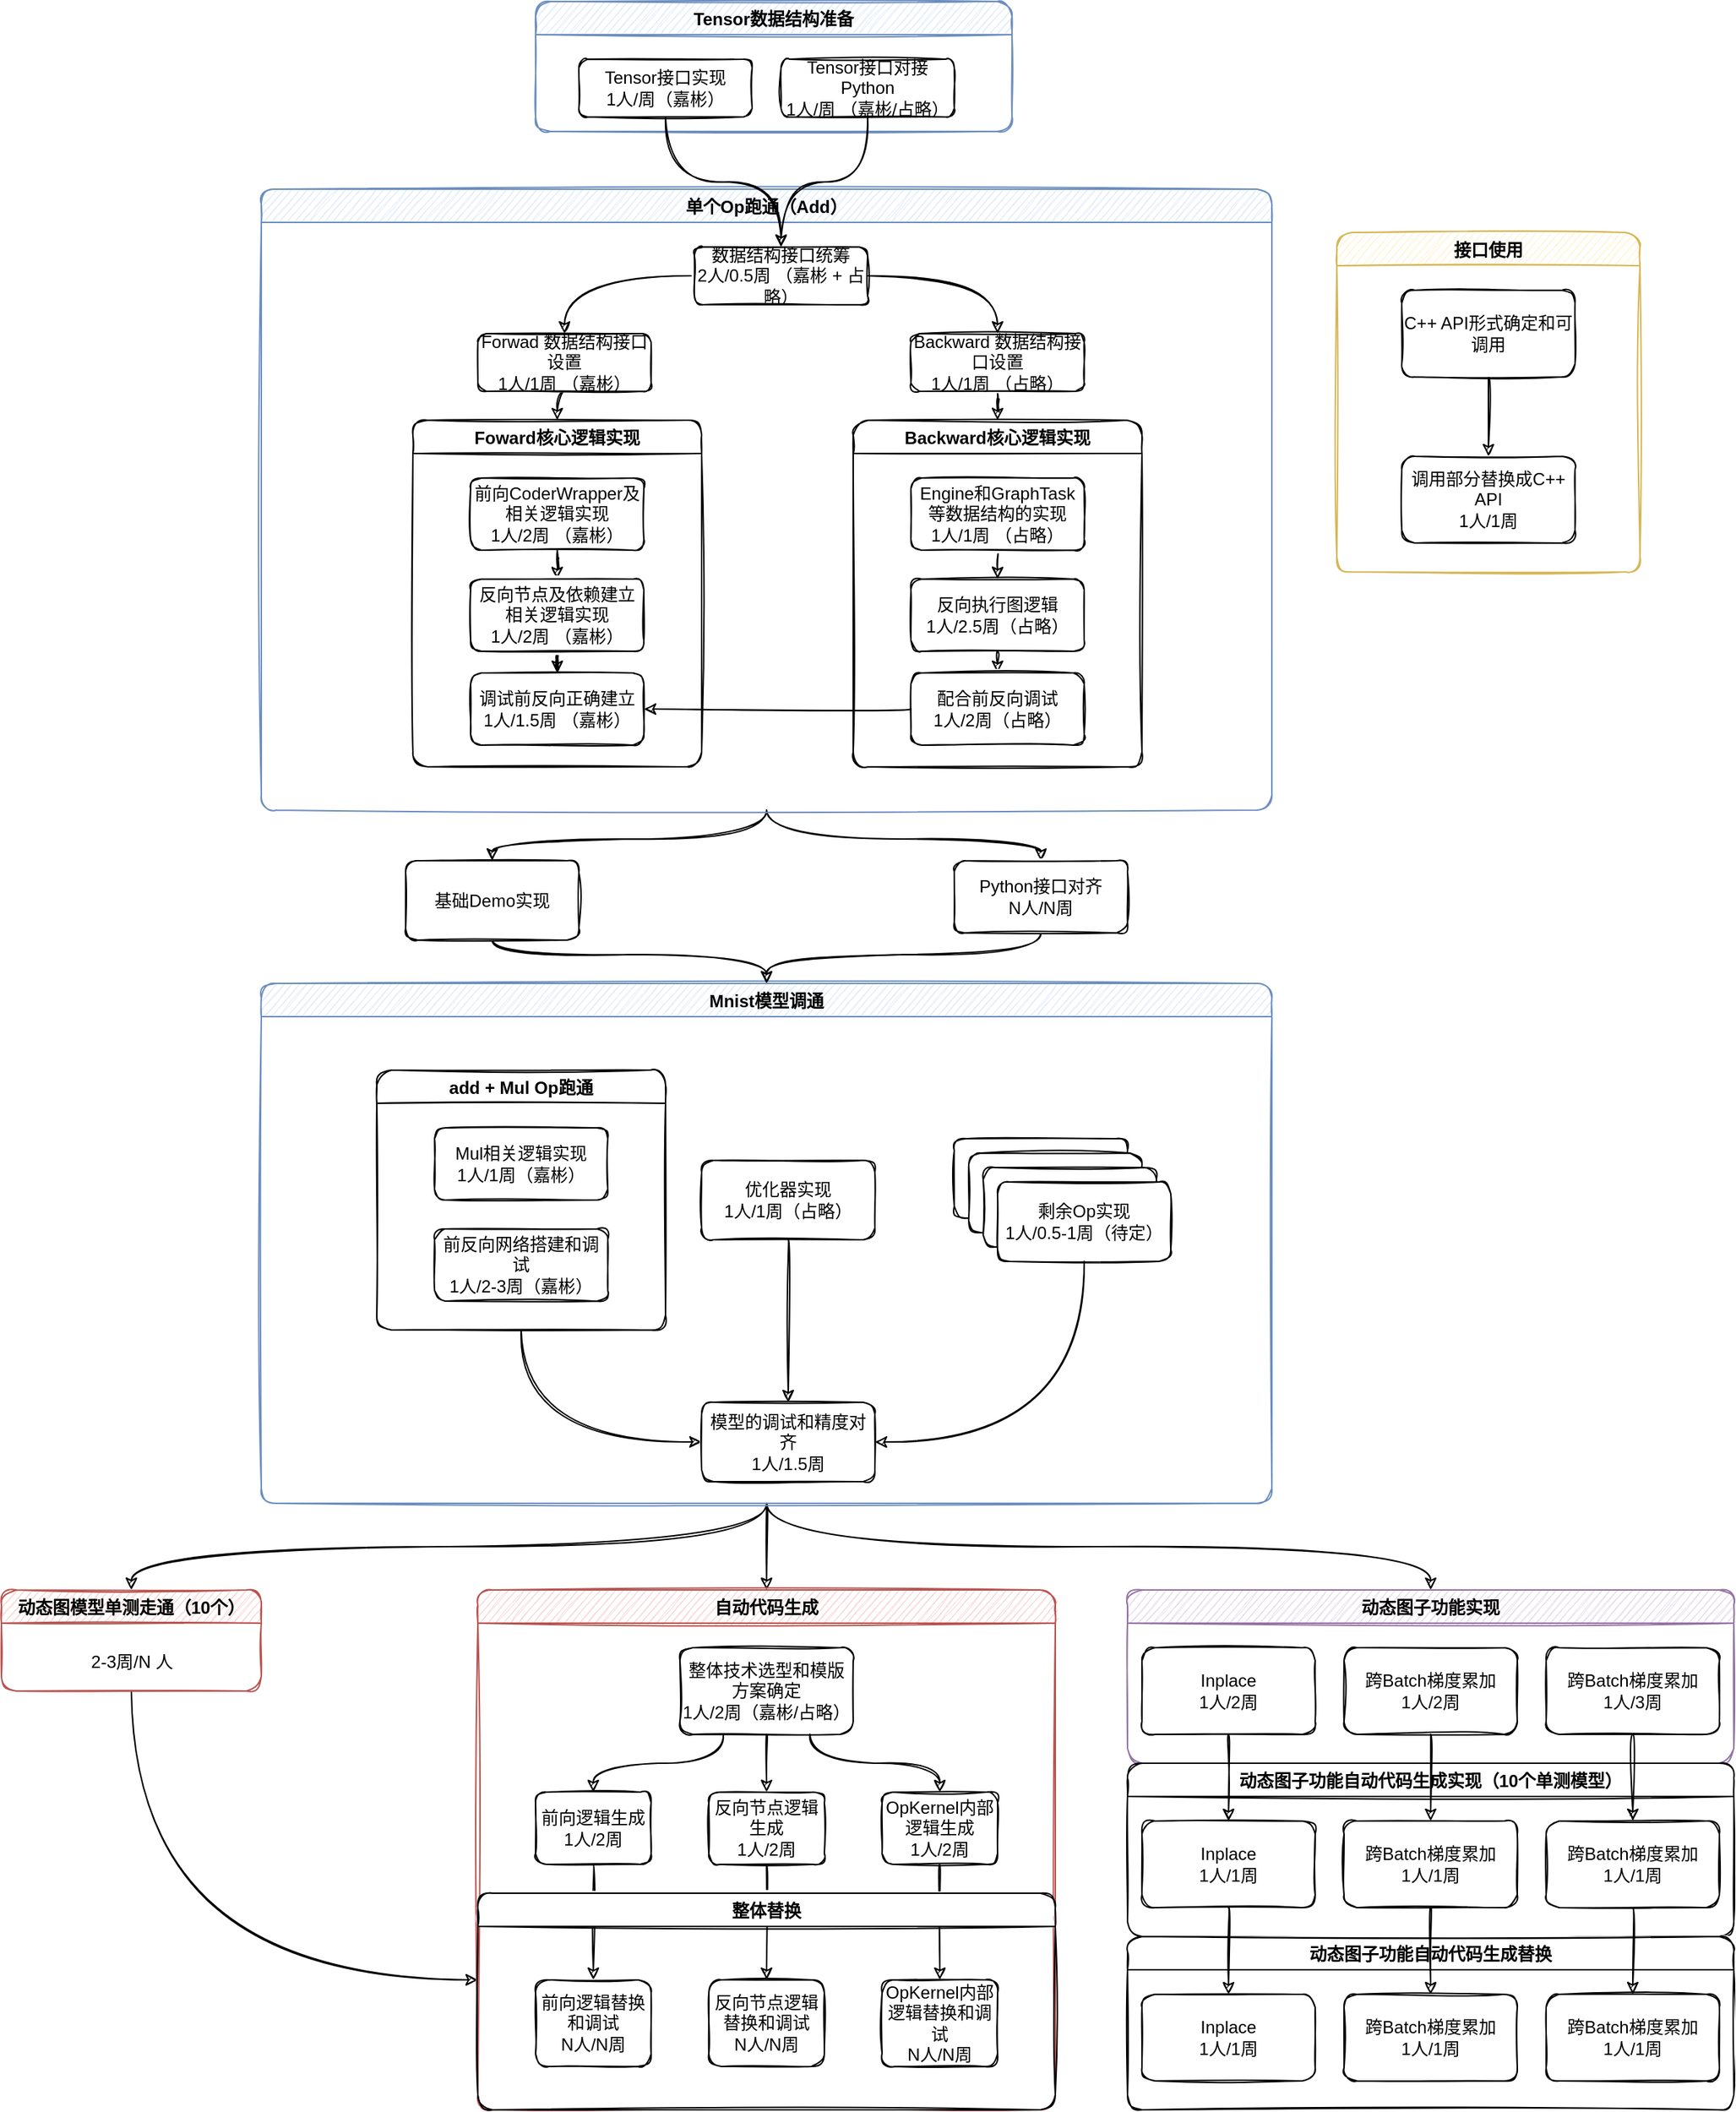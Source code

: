 <mxfile version="14.8.4" type="github">
  <diagram id="PKPSyh00vYMYrgo6uILV" name="Page-1">
    <mxGraphModel dx="4293" dy="1282" grid="1" gridSize="10" guides="1" tooltips="1" connect="1" arrows="1" fold="1" page="1" pageScale="1" pageWidth="850" pageHeight="1100" math="0" shadow="0">
      <root>
        <mxCell id="0" />
        <mxCell id="1" parent="0" />
        <mxCell id="nftYrO-vcs341OU6zmlx-16" value="Tensor数据结构准备" style="swimlane;sketch=1;rounded=1;fillColor=#dae8fc;strokeColor=#6c8ebf;" vertex="1" parent="1">
          <mxGeometry x="320" y="60" width="330" height="90" as="geometry" />
        </mxCell>
        <mxCell id="nftYrO-vcs341OU6zmlx-15" value="Tensor接口对接Python&lt;br&gt;1人/周 （嘉彬/占略）" style="whiteSpace=wrap;html=1;sketch=1;rounded=1;" vertex="1" parent="nftYrO-vcs341OU6zmlx-16">
          <mxGeometry x="170" y="40" width="120" height="40" as="geometry" />
        </mxCell>
        <mxCell id="nftYrO-vcs341OU6zmlx-14" value="Tensor接口实现&lt;br&gt;1人/周（嘉彬）" style="whiteSpace=wrap;html=1;sketch=1;rounded=1;" vertex="1" parent="nftYrO-vcs341OU6zmlx-16">
          <mxGeometry x="30" y="40" width="120" height="40" as="geometry" />
        </mxCell>
        <mxCell id="nftYrO-vcs341OU6zmlx-48" style="edgeStyle=orthogonalEdgeStyle;orthogonalLoop=1;jettySize=auto;html=1;exitX=0.5;exitY=1;exitDx=0;exitDy=0;sketch=1;curved=1;" edge="1" parent="1" source="nftYrO-vcs341OU6zmlx-17" target="nftYrO-vcs341OU6zmlx-47">
          <mxGeometry relative="1" as="geometry" />
        </mxCell>
        <mxCell id="nftYrO-vcs341OU6zmlx-138" style="edgeStyle=orthogonalEdgeStyle;orthogonalLoop=1;jettySize=auto;html=1;exitX=0.5;exitY=1;exitDx=0;exitDy=0;entryX=0.5;entryY=0;entryDx=0;entryDy=0;sketch=1;curved=1;" edge="1" parent="1" source="nftYrO-vcs341OU6zmlx-17" target="nftYrO-vcs341OU6zmlx-137">
          <mxGeometry relative="1" as="geometry" />
        </mxCell>
        <mxCell id="nftYrO-vcs341OU6zmlx-17" value="单个Op跑通（Add）" style="swimlane;sketch=1;rounded=1;fillColor=#dae8fc;strokeColor=#6c8ebf;" vertex="1" parent="1">
          <mxGeometry x="130" y="190" width="700" height="430" as="geometry" />
        </mxCell>
        <mxCell id="nftYrO-vcs341OU6zmlx-123" style="edgeStyle=orthogonalEdgeStyle;orthogonalLoop=1;jettySize=auto;html=1;exitX=0.5;exitY=1;exitDx=0;exitDy=0;entryX=0.5;entryY=0;entryDx=0;entryDy=0;sketch=1;curved=1;" edge="1" parent="nftYrO-vcs341OU6zmlx-17" source="nftYrO-vcs341OU6zmlx-19" target="nftYrO-vcs341OU6zmlx-24">
          <mxGeometry relative="1" as="geometry" />
        </mxCell>
        <mxCell id="nftYrO-vcs341OU6zmlx-19" value="Forwad 数据结构接口设置&lt;br&gt;1人/1周 （嘉彬）" style="whiteSpace=wrap;html=1;sketch=1;rounded=1;" vertex="1" parent="nftYrO-vcs341OU6zmlx-17">
          <mxGeometry x="150" y="100" width="120" height="40" as="geometry" />
        </mxCell>
        <mxCell id="nftYrO-vcs341OU6zmlx-124" style="edgeStyle=orthogonalEdgeStyle;orthogonalLoop=1;jettySize=auto;html=1;exitX=0.5;exitY=1;exitDx=0;exitDy=0;sketch=1;curved=1;" edge="1" parent="nftYrO-vcs341OU6zmlx-17" source="nftYrO-vcs341OU6zmlx-21" target="nftYrO-vcs341OU6zmlx-28">
          <mxGeometry relative="1" as="geometry" />
        </mxCell>
        <mxCell id="nftYrO-vcs341OU6zmlx-21" value="Backward 数据结构接口设置&lt;br&gt;1人/1周 （占略）" style="whiteSpace=wrap;html=1;sketch=1;rounded=1;" vertex="1" parent="nftYrO-vcs341OU6zmlx-17">
          <mxGeometry x="450" y="100" width="120" height="40" as="geometry" />
        </mxCell>
        <mxCell id="nftYrO-vcs341OU6zmlx-121" style="edgeStyle=orthogonalEdgeStyle;orthogonalLoop=1;jettySize=auto;html=1;exitX=0;exitY=0.5;exitDx=0;exitDy=0;entryX=0.5;entryY=0;entryDx=0;entryDy=0;sketch=1;curved=1;" edge="1" parent="nftYrO-vcs341OU6zmlx-17" source="nftYrO-vcs341OU6zmlx-22" target="nftYrO-vcs341OU6zmlx-19">
          <mxGeometry relative="1" as="geometry" />
        </mxCell>
        <mxCell id="nftYrO-vcs341OU6zmlx-122" style="edgeStyle=orthogonalEdgeStyle;orthogonalLoop=1;jettySize=auto;html=1;exitX=1;exitY=0.5;exitDx=0;exitDy=0;sketch=1;curved=1;" edge="1" parent="nftYrO-vcs341OU6zmlx-17" source="nftYrO-vcs341OU6zmlx-22" target="nftYrO-vcs341OU6zmlx-21">
          <mxGeometry relative="1" as="geometry" />
        </mxCell>
        <mxCell id="nftYrO-vcs341OU6zmlx-22" value="数据结构接口统筹&lt;br&gt;2人/0.5周 （嘉彬 + 占略）" style="whiteSpace=wrap;html=1;sketch=1;rounded=1;" vertex="1" parent="nftYrO-vcs341OU6zmlx-17">
          <mxGeometry x="300" y="40" width="120" height="40" as="geometry" />
        </mxCell>
        <mxCell id="nftYrO-vcs341OU6zmlx-24" value="Foward核心逻辑实现" style="swimlane;sketch=1;rounded=1;" vertex="1" parent="nftYrO-vcs341OU6zmlx-17">
          <mxGeometry x="105" y="160" width="200" height="240" as="geometry" />
        </mxCell>
        <mxCell id="nftYrO-vcs341OU6zmlx-125" style="edgeStyle=orthogonalEdgeStyle;orthogonalLoop=1;jettySize=auto;html=1;exitX=0.5;exitY=1;exitDx=0;exitDy=0;sketch=1;curved=1;" edge="1" parent="nftYrO-vcs341OU6zmlx-24" source="nftYrO-vcs341OU6zmlx-25" target="nftYrO-vcs341OU6zmlx-26">
          <mxGeometry relative="1" as="geometry" />
        </mxCell>
        <mxCell id="nftYrO-vcs341OU6zmlx-25" value="前向CoderWrapper及相关逻辑实现&lt;br&gt;1人/2周 （嘉彬）" style="whiteSpace=wrap;html=1;sketch=1;rounded=1;" vertex="1" parent="nftYrO-vcs341OU6zmlx-24">
          <mxGeometry x="40" y="40" width="120" height="50" as="geometry" />
        </mxCell>
        <mxCell id="nftYrO-vcs341OU6zmlx-126" style="edgeStyle=orthogonalEdgeStyle;orthogonalLoop=1;jettySize=auto;html=1;exitX=0.5;exitY=1;exitDx=0;exitDy=0;sketch=1;curved=1;" edge="1" parent="nftYrO-vcs341OU6zmlx-24" source="nftYrO-vcs341OU6zmlx-26" target="nftYrO-vcs341OU6zmlx-27">
          <mxGeometry relative="1" as="geometry" />
        </mxCell>
        <mxCell id="nftYrO-vcs341OU6zmlx-26" value="反向节点及依赖建立相关逻辑实现&lt;br&gt;1人/2周 （嘉彬）" style="whiteSpace=wrap;html=1;sketch=1;rounded=1;" vertex="1" parent="nftYrO-vcs341OU6zmlx-24">
          <mxGeometry x="40" y="110" width="120" height="50" as="geometry" />
        </mxCell>
        <mxCell id="nftYrO-vcs341OU6zmlx-27" value="调试前反向正确建立&lt;br&gt;1人/1.5周 （嘉彬）" style="whiteSpace=wrap;html=1;sketch=1;rounded=1;" vertex="1" parent="nftYrO-vcs341OU6zmlx-24">
          <mxGeometry x="40" y="175" width="120" height="50" as="geometry" />
        </mxCell>
        <mxCell id="nftYrO-vcs341OU6zmlx-28" value="Backward核心逻辑实现" style="swimlane;sketch=1;rounded=1;" vertex="1" parent="nftYrO-vcs341OU6zmlx-17">
          <mxGeometry x="410" y="160" width="200" height="240" as="geometry" />
        </mxCell>
        <mxCell id="nftYrO-vcs341OU6zmlx-127" style="edgeStyle=orthogonalEdgeStyle;orthogonalLoop=1;jettySize=auto;html=1;exitX=0.5;exitY=1;exitDx=0;exitDy=0;entryX=0.5;entryY=0;entryDx=0;entryDy=0;sketch=1;curved=1;" edge="1" parent="nftYrO-vcs341OU6zmlx-28" source="nftYrO-vcs341OU6zmlx-29" target="nftYrO-vcs341OU6zmlx-30">
          <mxGeometry relative="1" as="geometry" />
        </mxCell>
        <mxCell id="nftYrO-vcs341OU6zmlx-29" value="Engine和GraphTask等数据结构的实现&lt;br&gt;1人/1周 （占略）" style="whiteSpace=wrap;html=1;sketch=1;rounded=1;" vertex="1" parent="nftYrO-vcs341OU6zmlx-28">
          <mxGeometry x="40" y="40" width="120" height="50" as="geometry" />
        </mxCell>
        <mxCell id="nftYrO-vcs341OU6zmlx-128" style="edgeStyle=orthogonalEdgeStyle;orthogonalLoop=1;jettySize=auto;html=1;exitX=0.5;exitY=1;exitDx=0;exitDy=0;entryX=0.5;entryY=0;entryDx=0;entryDy=0;sketch=1;curved=1;" edge="1" parent="nftYrO-vcs341OU6zmlx-28" source="nftYrO-vcs341OU6zmlx-30" target="nftYrO-vcs341OU6zmlx-31">
          <mxGeometry relative="1" as="geometry" />
        </mxCell>
        <mxCell id="nftYrO-vcs341OU6zmlx-30" value="反向执行图逻辑&lt;br&gt;1人/2.5周（占略）" style="whiteSpace=wrap;html=1;sketch=1;rounded=1;" vertex="1" parent="nftYrO-vcs341OU6zmlx-28">
          <mxGeometry x="40" y="110" width="120" height="50" as="geometry" />
        </mxCell>
        <mxCell id="nftYrO-vcs341OU6zmlx-31" value="配合前反向调试&lt;br&gt;1人/2周（占略）" style="whiteSpace=wrap;html=1;sketch=1;rounded=1;" vertex="1" parent="nftYrO-vcs341OU6zmlx-28">
          <mxGeometry x="40" y="175" width="120" height="50" as="geometry" />
        </mxCell>
        <mxCell id="nftYrO-vcs341OU6zmlx-33" style="edgeStyle=orthogonalEdgeStyle;orthogonalLoop=1;jettySize=auto;html=1;exitX=0;exitY=0.5;exitDx=0;exitDy=0;entryX=1;entryY=0.5;entryDx=0;entryDy=0;sketch=1;curved=1;" edge="1" parent="nftYrO-vcs341OU6zmlx-17" source="nftYrO-vcs341OU6zmlx-31" target="nftYrO-vcs341OU6zmlx-27">
          <mxGeometry relative="1" as="geometry" />
        </mxCell>
        <mxCell id="nftYrO-vcs341OU6zmlx-129" style="edgeStyle=orthogonalEdgeStyle;orthogonalLoop=1;jettySize=auto;html=1;exitX=0.5;exitY=1;exitDx=0;exitDy=0;entryX=0.5;entryY=0;entryDx=0;entryDy=0;sketch=1;curved=1;" edge="1" parent="1" source="nftYrO-vcs341OU6zmlx-34" target="nftYrO-vcs341OU6zmlx-59">
          <mxGeometry relative="1" as="geometry" />
        </mxCell>
        <mxCell id="nftYrO-vcs341OU6zmlx-130" style="edgeStyle=orthogonalEdgeStyle;orthogonalLoop=1;jettySize=auto;html=1;exitX=0.5;exitY=1;exitDx=0;exitDy=0;entryX=0.5;entryY=0;entryDx=0;entryDy=0;sketch=1;curved=1;" edge="1" parent="1" source="nftYrO-vcs341OU6zmlx-34" target="nftYrO-vcs341OU6zmlx-78">
          <mxGeometry relative="1" as="geometry" />
        </mxCell>
        <mxCell id="nftYrO-vcs341OU6zmlx-131" style="edgeStyle=orthogonalEdgeStyle;orthogonalLoop=1;jettySize=auto;html=1;exitX=0.5;exitY=1;exitDx=0;exitDy=0;entryX=0.5;entryY=0;entryDx=0;entryDy=0;sketch=1;curved=1;" edge="1" parent="1" source="nftYrO-vcs341OU6zmlx-34" target="nftYrO-vcs341OU6zmlx-97">
          <mxGeometry relative="1" as="geometry" />
        </mxCell>
        <mxCell id="nftYrO-vcs341OU6zmlx-34" value="Mnist模型调通" style="swimlane;sketch=1;rounded=1;fillColor=#dae8fc;strokeColor=#6c8ebf;" vertex="1" parent="1">
          <mxGeometry x="130" y="740" width="700" height="360" as="geometry" />
        </mxCell>
        <mxCell id="nftYrO-vcs341OU6zmlx-55" style="edgeStyle=orthogonalEdgeStyle;orthogonalLoop=1;jettySize=auto;html=1;exitX=0.5;exitY=1;exitDx=0;exitDy=0;entryX=0;entryY=0.5;entryDx=0;entryDy=0;sketch=1;curved=1;" edge="1" parent="nftYrO-vcs341OU6zmlx-34" source="nftYrO-vcs341OU6zmlx-38" target="nftYrO-vcs341OU6zmlx-54">
          <mxGeometry relative="1" as="geometry" />
        </mxCell>
        <mxCell id="nftYrO-vcs341OU6zmlx-38" value="add + Mul Op跑通" style="swimlane;sketch=1;rounded=1;" vertex="1" parent="nftYrO-vcs341OU6zmlx-34">
          <mxGeometry x="80" y="60" width="200" height="180" as="geometry" />
        </mxCell>
        <mxCell id="nftYrO-vcs341OU6zmlx-39" value="Mul相关逻辑实现&lt;br&gt;1人/1周（嘉彬）" style="whiteSpace=wrap;html=1;sketch=1;rounded=1;" vertex="1" parent="nftYrO-vcs341OU6zmlx-38">
          <mxGeometry x="40" y="40" width="120" height="50" as="geometry" />
        </mxCell>
        <mxCell id="nftYrO-vcs341OU6zmlx-40" value="前反向网络搭建和调试&lt;br&gt;1人/2-3周（嘉彬）" style="whiteSpace=wrap;html=1;sketch=1;rounded=1;" vertex="1" parent="nftYrO-vcs341OU6zmlx-38">
          <mxGeometry x="40" y="110" width="120" height="50" as="geometry" />
        </mxCell>
        <mxCell id="nftYrO-vcs341OU6zmlx-56" style="edgeStyle=orthogonalEdgeStyle;orthogonalLoop=1;jettySize=auto;html=1;exitX=0.5;exitY=1;exitDx=0;exitDy=0;entryX=0.5;entryY=0;entryDx=0;entryDy=0;sketch=1;curved=1;" edge="1" parent="nftYrO-vcs341OU6zmlx-34" source="nftYrO-vcs341OU6zmlx-49" target="nftYrO-vcs341OU6zmlx-54">
          <mxGeometry relative="1" as="geometry" />
        </mxCell>
        <mxCell id="nftYrO-vcs341OU6zmlx-49" value="优化器实现&lt;br&gt;1人/1周（占略）" style="whiteSpace=wrap;html=1;sketch=1;rounded=1;" vertex="1" parent="nftYrO-vcs341OU6zmlx-34">
          <mxGeometry x="305" y="122.5" width="120" height="55" as="geometry" />
        </mxCell>
        <mxCell id="nftYrO-vcs341OU6zmlx-50" value="优化器实现&lt;br&gt;1人/1周（占略）" style="whiteSpace=wrap;html=1;sketch=1;rounded=1;" vertex="1" parent="nftYrO-vcs341OU6zmlx-34">
          <mxGeometry x="480" y="107.5" width="120" height="55" as="geometry" />
        </mxCell>
        <mxCell id="nftYrO-vcs341OU6zmlx-51" value="优化器实现&lt;br&gt;1人/1周（占略）" style="whiteSpace=wrap;html=1;sketch=1;rounded=1;" vertex="1" parent="nftYrO-vcs341OU6zmlx-34">
          <mxGeometry x="490" y="117.5" width="120" height="55" as="geometry" />
        </mxCell>
        <mxCell id="nftYrO-vcs341OU6zmlx-52" value="优化器实现&lt;br&gt;1人/1周（占略）" style="whiteSpace=wrap;html=1;sketch=1;rounded=1;" vertex="1" parent="nftYrO-vcs341OU6zmlx-34">
          <mxGeometry x="500" y="127.5" width="120" height="55" as="geometry" />
        </mxCell>
        <mxCell id="nftYrO-vcs341OU6zmlx-57" style="edgeStyle=orthogonalEdgeStyle;orthogonalLoop=1;jettySize=auto;html=1;exitX=0.5;exitY=1;exitDx=0;exitDy=0;entryX=1;entryY=0.5;entryDx=0;entryDy=0;sketch=1;curved=1;" edge="1" parent="nftYrO-vcs341OU6zmlx-34" source="nftYrO-vcs341OU6zmlx-53" target="nftYrO-vcs341OU6zmlx-54">
          <mxGeometry relative="1" as="geometry" />
        </mxCell>
        <mxCell id="nftYrO-vcs341OU6zmlx-53" value="剩余Op实现&lt;br&gt;1人/0.5-1周（待定）" style="whiteSpace=wrap;html=1;sketch=1;rounded=1;" vertex="1" parent="nftYrO-vcs341OU6zmlx-34">
          <mxGeometry x="510" y="137.5" width="120" height="55" as="geometry" />
        </mxCell>
        <mxCell id="nftYrO-vcs341OU6zmlx-54" value="模型的调试和精度对齐&lt;br&gt;1人/1.5周" style="whiteSpace=wrap;html=1;sketch=1;rounded=1;" vertex="1" parent="nftYrO-vcs341OU6zmlx-34">
          <mxGeometry x="305" y="290" width="120" height="55" as="geometry" />
        </mxCell>
        <mxCell id="nftYrO-vcs341OU6zmlx-58" style="edgeStyle=orthogonalEdgeStyle;orthogonalLoop=1;jettySize=auto;html=1;exitX=0.5;exitY=1;exitDx=0;exitDy=0;sketch=1;curved=1;" edge="1" parent="1" source="nftYrO-vcs341OU6zmlx-47" target="nftYrO-vcs341OU6zmlx-34">
          <mxGeometry relative="1" as="geometry">
            <Array as="points">
              <mxPoint x="480" y="720" />
            </Array>
          </mxGeometry>
        </mxCell>
        <mxCell id="nftYrO-vcs341OU6zmlx-47" value="基础Demo实现" style="whiteSpace=wrap;html=1;sketch=1;rounded=1;" vertex="1" parent="1">
          <mxGeometry x="230" y="655" width="120" height="55" as="geometry" />
        </mxCell>
        <mxCell id="nftYrO-vcs341OU6zmlx-95" style="edgeStyle=orthogonalEdgeStyle;orthogonalLoop=1;jettySize=auto;html=1;exitX=0.5;exitY=1;exitDx=0;exitDy=0;entryX=0;entryY=0.75;entryDx=0;entryDy=0;sketch=1;curved=1;" edge="1" parent="1" source="nftYrO-vcs341OU6zmlx-59" target="nftYrO-vcs341OU6zmlx-78">
          <mxGeometry relative="1" as="geometry" />
        </mxCell>
        <mxCell id="nftYrO-vcs341OU6zmlx-59" value="动态图模型单测走通（10个）" style="swimlane;sketch=1;rounded=1;fillColor=#f8cecc;strokeColor=#b85450;" vertex="1" parent="1">
          <mxGeometry x="-50" y="1160" width="180" height="70" as="geometry" />
        </mxCell>
        <mxCell id="nftYrO-vcs341OU6zmlx-75" value="2-3周/N 人" style="text;html=1;align=center;verticalAlign=middle;resizable=0;points=[];autosize=1;strokeColor=none;sketch=1;rounded=1;" vertex="1" parent="nftYrO-vcs341OU6zmlx-59">
          <mxGeometry x="55" y="40" width="70" height="20" as="geometry" />
        </mxCell>
        <mxCell id="nftYrO-vcs341OU6zmlx-78" value="自动代码生成" style="swimlane;sketch=1;rounded=1;fillColor=#f8cecc;strokeColor=#b85450;" vertex="1" parent="1">
          <mxGeometry x="280" y="1160" width="400" height="360" as="geometry" />
        </mxCell>
        <mxCell id="nftYrO-vcs341OU6zmlx-86" style="edgeStyle=orthogonalEdgeStyle;orthogonalLoop=1;jettySize=auto;html=1;exitX=0.25;exitY=1;exitDx=0;exitDy=0;sketch=1;curved=1;" edge="1" parent="nftYrO-vcs341OU6zmlx-78" source="nftYrO-vcs341OU6zmlx-80" target="nftYrO-vcs341OU6zmlx-83">
          <mxGeometry relative="1" as="geometry" />
        </mxCell>
        <mxCell id="nftYrO-vcs341OU6zmlx-87" style="edgeStyle=orthogonalEdgeStyle;orthogonalLoop=1;jettySize=auto;html=1;exitX=0.5;exitY=1;exitDx=0;exitDy=0;sketch=1;curved=1;" edge="1" parent="nftYrO-vcs341OU6zmlx-78" source="nftYrO-vcs341OU6zmlx-80" target="nftYrO-vcs341OU6zmlx-84">
          <mxGeometry relative="1" as="geometry" />
        </mxCell>
        <mxCell id="nftYrO-vcs341OU6zmlx-88" style="edgeStyle=orthogonalEdgeStyle;orthogonalLoop=1;jettySize=auto;html=1;exitX=0.75;exitY=1;exitDx=0;exitDy=0;entryX=0.5;entryY=0;entryDx=0;entryDy=0;sketch=1;curved=1;" edge="1" parent="nftYrO-vcs341OU6zmlx-78" source="nftYrO-vcs341OU6zmlx-80" target="nftYrO-vcs341OU6zmlx-85">
          <mxGeometry relative="1" as="geometry" />
        </mxCell>
        <mxCell id="nftYrO-vcs341OU6zmlx-80" value="整体技术选型和模版方案确定&lt;br&gt;1人/2周（嘉彬/占略）" style="whiteSpace=wrap;html=1;sketch=1;rounded=1;" vertex="1" parent="nftYrO-vcs341OU6zmlx-78">
          <mxGeometry x="140" y="40" width="120" height="60" as="geometry" />
        </mxCell>
        <mxCell id="nftYrO-vcs341OU6zmlx-92" style="edgeStyle=orthogonalEdgeStyle;orthogonalLoop=1;jettySize=auto;html=1;exitX=0.5;exitY=1;exitDx=0;exitDy=0;sketch=1;curved=1;" edge="1" parent="nftYrO-vcs341OU6zmlx-78" source="nftYrO-vcs341OU6zmlx-83" target="nftYrO-vcs341OU6zmlx-89">
          <mxGeometry relative="1" as="geometry" />
        </mxCell>
        <mxCell id="nftYrO-vcs341OU6zmlx-83" value="前向逻辑生成&lt;br&gt;1人/2周" style="whiteSpace=wrap;html=1;sketch=1;rounded=1;" vertex="1" parent="nftYrO-vcs341OU6zmlx-78">
          <mxGeometry x="40" y="140" width="80" height="50" as="geometry" />
        </mxCell>
        <mxCell id="nftYrO-vcs341OU6zmlx-93" style="edgeStyle=orthogonalEdgeStyle;orthogonalLoop=1;jettySize=auto;html=1;exitX=0.5;exitY=1;exitDx=0;exitDy=0;entryX=0.5;entryY=0;entryDx=0;entryDy=0;sketch=1;curved=1;" edge="1" parent="nftYrO-vcs341OU6zmlx-78" source="nftYrO-vcs341OU6zmlx-84" target="nftYrO-vcs341OU6zmlx-90">
          <mxGeometry relative="1" as="geometry" />
        </mxCell>
        <mxCell id="nftYrO-vcs341OU6zmlx-84" value="反向节点逻辑生成&lt;br&gt;1人/2周" style="whiteSpace=wrap;html=1;sketch=1;rounded=1;" vertex="1" parent="nftYrO-vcs341OU6zmlx-78">
          <mxGeometry x="160" y="140" width="80" height="50" as="geometry" />
        </mxCell>
        <mxCell id="nftYrO-vcs341OU6zmlx-94" style="edgeStyle=orthogonalEdgeStyle;orthogonalLoop=1;jettySize=auto;html=1;exitX=0.5;exitY=1;exitDx=0;exitDy=0;sketch=1;curved=1;" edge="1" parent="nftYrO-vcs341OU6zmlx-78" source="nftYrO-vcs341OU6zmlx-85" target="nftYrO-vcs341OU6zmlx-91">
          <mxGeometry relative="1" as="geometry" />
        </mxCell>
        <mxCell id="nftYrO-vcs341OU6zmlx-85" value="OpKernel内部逻辑生成&lt;br&gt;1人/2周" style="whiteSpace=wrap;html=1;sketch=1;rounded=1;" vertex="1" parent="nftYrO-vcs341OU6zmlx-78">
          <mxGeometry x="280" y="140" width="80" height="50" as="geometry" />
        </mxCell>
        <mxCell id="nftYrO-vcs341OU6zmlx-96" value="整体替换" style="swimlane;sketch=1;rounded=1;" vertex="1" parent="nftYrO-vcs341OU6zmlx-78">
          <mxGeometry y="210" width="400" height="150" as="geometry" />
        </mxCell>
        <mxCell id="nftYrO-vcs341OU6zmlx-89" value="前向逻辑替换和调试&lt;br&gt;N人/N周" style="whiteSpace=wrap;html=1;sketch=1;rounded=1;" vertex="1" parent="nftYrO-vcs341OU6zmlx-96">
          <mxGeometry x="40" y="60" width="80" height="60" as="geometry" />
        </mxCell>
        <mxCell id="nftYrO-vcs341OU6zmlx-90" value="反向节点逻辑替换和调试&lt;br&gt;N人/N周" style="whiteSpace=wrap;html=1;sketch=1;rounded=1;" vertex="1" parent="nftYrO-vcs341OU6zmlx-96">
          <mxGeometry x="160" y="60" width="80" height="60" as="geometry" />
        </mxCell>
        <mxCell id="nftYrO-vcs341OU6zmlx-91" value="OpKernel内部逻辑替换和调试&lt;br&gt;N人/N周" style="whiteSpace=wrap;html=1;sketch=1;rounded=1;" vertex="1" parent="nftYrO-vcs341OU6zmlx-96">
          <mxGeometry x="280" y="60" width="80" height="60" as="geometry" />
        </mxCell>
        <mxCell id="nftYrO-vcs341OU6zmlx-97" value="动态图子功能实现" style="swimlane;sketch=1;rounded=1;fillColor=#e1d5e7;strokeColor=#9673a6;" vertex="1" parent="1">
          <mxGeometry x="730" y="1160" width="420" height="120" as="geometry" />
        </mxCell>
        <mxCell id="nftYrO-vcs341OU6zmlx-101" value="跨Batch梯度累加&lt;br&gt;1人/2周" style="whiteSpace=wrap;html=1;sketch=1;rounded=1;" vertex="1" parent="nftYrO-vcs341OU6zmlx-97">
          <mxGeometry x="150" y="40" width="120" height="60" as="geometry" />
        </mxCell>
        <mxCell id="nftYrO-vcs341OU6zmlx-102" value="Inplace&lt;br&gt;1人/2周" style="whiteSpace=wrap;html=1;sketch=1;rounded=1;" vertex="1" parent="nftYrO-vcs341OU6zmlx-97">
          <mxGeometry x="10" y="40" width="120" height="60" as="geometry" />
        </mxCell>
        <mxCell id="nftYrO-vcs341OU6zmlx-103" value="跨Batch梯度累加&lt;br&gt;1人/3周" style="whiteSpace=wrap;html=1;sketch=1;rounded=1;" vertex="1" parent="nftYrO-vcs341OU6zmlx-97">
          <mxGeometry x="290" y="40" width="120" height="60" as="geometry" />
        </mxCell>
        <mxCell id="nftYrO-vcs341OU6zmlx-104" value="动态图子功能自动代码生成实现（10个单测模型）" style="swimlane;sketch=1;rounded=1;" vertex="1" parent="1">
          <mxGeometry x="730" y="1280" width="420" height="120" as="geometry" />
        </mxCell>
        <mxCell id="nftYrO-vcs341OU6zmlx-105" value="跨Batch梯度累加&lt;br&gt;1人/1周" style="whiteSpace=wrap;html=1;sketch=1;rounded=1;" vertex="1" parent="nftYrO-vcs341OU6zmlx-104">
          <mxGeometry x="150" y="40" width="120" height="60" as="geometry" />
        </mxCell>
        <mxCell id="nftYrO-vcs341OU6zmlx-106" value="Inplace&lt;br&gt;1人/1周" style="whiteSpace=wrap;html=1;sketch=1;rounded=1;" vertex="1" parent="nftYrO-vcs341OU6zmlx-104">
          <mxGeometry x="10" y="40" width="120" height="60" as="geometry" />
        </mxCell>
        <mxCell id="nftYrO-vcs341OU6zmlx-107" value="跨Batch梯度累加&lt;br&gt;1人/1周" style="whiteSpace=wrap;html=1;sketch=1;rounded=1;" vertex="1" parent="nftYrO-vcs341OU6zmlx-104">
          <mxGeometry x="290" y="40" width="120" height="60" as="geometry" />
        </mxCell>
        <mxCell id="nftYrO-vcs341OU6zmlx-108" value="动态图子功能自动代码生成替换" style="swimlane;sketch=1;rounded=1;" vertex="1" parent="1">
          <mxGeometry x="730" y="1400" width="420" height="120" as="geometry" />
        </mxCell>
        <mxCell id="nftYrO-vcs341OU6zmlx-109" value="跨Batch梯度累加&lt;br&gt;1人/1周" style="whiteSpace=wrap;html=1;sketch=1;rounded=1;" vertex="1" parent="nftYrO-vcs341OU6zmlx-108">
          <mxGeometry x="150" y="40" width="120" height="60" as="geometry" />
        </mxCell>
        <mxCell id="nftYrO-vcs341OU6zmlx-110" value="Inplace&lt;br&gt;1人/1周" style="whiteSpace=wrap;html=1;sketch=1;rounded=1;" vertex="1" parent="nftYrO-vcs341OU6zmlx-108">
          <mxGeometry x="10" y="40" width="120" height="60" as="geometry" />
        </mxCell>
        <mxCell id="nftYrO-vcs341OU6zmlx-111" value="跨Batch梯度累加&lt;br&gt;1人/1周" style="whiteSpace=wrap;html=1;sketch=1;rounded=1;" vertex="1" parent="nftYrO-vcs341OU6zmlx-108">
          <mxGeometry x="290" y="40" width="120" height="60" as="geometry" />
        </mxCell>
        <mxCell id="nftYrO-vcs341OU6zmlx-112" style="edgeStyle=orthogonalEdgeStyle;orthogonalLoop=1;jettySize=auto;html=1;exitX=0.5;exitY=1;exitDx=0;exitDy=0;entryX=0.5;entryY=0;entryDx=0;entryDy=0;sketch=1;curved=1;" edge="1" parent="1" source="nftYrO-vcs341OU6zmlx-102" target="nftYrO-vcs341OU6zmlx-106">
          <mxGeometry relative="1" as="geometry" />
        </mxCell>
        <mxCell id="nftYrO-vcs341OU6zmlx-113" style="edgeStyle=orthogonalEdgeStyle;orthogonalLoop=1;jettySize=auto;html=1;exitX=0.5;exitY=1;exitDx=0;exitDy=0;entryX=0.5;entryY=0;entryDx=0;entryDy=0;sketch=1;curved=1;" edge="1" parent="1" source="nftYrO-vcs341OU6zmlx-106" target="nftYrO-vcs341OU6zmlx-110">
          <mxGeometry relative="1" as="geometry" />
        </mxCell>
        <mxCell id="nftYrO-vcs341OU6zmlx-114" style="edgeStyle=orthogonalEdgeStyle;orthogonalLoop=1;jettySize=auto;html=1;exitX=0.5;exitY=1;exitDx=0;exitDy=0;entryX=0.5;entryY=0;entryDx=0;entryDy=0;sketch=1;curved=1;" edge="1" parent="1" source="nftYrO-vcs341OU6zmlx-101" target="nftYrO-vcs341OU6zmlx-105">
          <mxGeometry relative="1" as="geometry" />
        </mxCell>
        <mxCell id="nftYrO-vcs341OU6zmlx-115" style="edgeStyle=orthogonalEdgeStyle;orthogonalLoop=1;jettySize=auto;html=1;exitX=0.5;exitY=1;exitDx=0;exitDy=0;entryX=0.5;entryY=0;entryDx=0;entryDy=0;sketch=1;curved=1;" edge="1" parent="1" source="nftYrO-vcs341OU6zmlx-105" target="nftYrO-vcs341OU6zmlx-109">
          <mxGeometry relative="1" as="geometry" />
        </mxCell>
        <mxCell id="nftYrO-vcs341OU6zmlx-116" style="edgeStyle=orthogonalEdgeStyle;orthogonalLoop=1;jettySize=auto;html=1;exitX=0.5;exitY=1;exitDx=0;exitDy=0;entryX=0.5;entryY=0;entryDx=0;entryDy=0;sketch=1;curved=1;" edge="1" parent="1" source="nftYrO-vcs341OU6zmlx-103" target="nftYrO-vcs341OU6zmlx-107">
          <mxGeometry relative="1" as="geometry" />
        </mxCell>
        <mxCell id="nftYrO-vcs341OU6zmlx-117" style="edgeStyle=orthogonalEdgeStyle;orthogonalLoop=1;jettySize=auto;html=1;exitX=0.5;exitY=1;exitDx=0;exitDy=0;entryX=0.5;entryY=0;entryDx=0;entryDy=0;sketch=1;curved=1;" edge="1" parent="1" source="nftYrO-vcs341OU6zmlx-107" target="nftYrO-vcs341OU6zmlx-111">
          <mxGeometry relative="1" as="geometry" />
        </mxCell>
        <mxCell id="nftYrO-vcs341OU6zmlx-119" style="edgeStyle=orthogonalEdgeStyle;orthogonalLoop=1;jettySize=auto;html=1;exitX=0.5;exitY=1;exitDx=0;exitDy=0;entryX=0.5;entryY=0;entryDx=0;entryDy=0;sketch=1;curved=1;" edge="1" parent="1" source="nftYrO-vcs341OU6zmlx-14" target="nftYrO-vcs341OU6zmlx-22">
          <mxGeometry relative="1" as="geometry" />
        </mxCell>
        <mxCell id="nftYrO-vcs341OU6zmlx-120" style="edgeStyle=orthogonalEdgeStyle;orthogonalLoop=1;jettySize=auto;html=1;exitX=0.5;exitY=1;exitDx=0;exitDy=0;sketch=1;curved=1;" edge="1" parent="1" source="nftYrO-vcs341OU6zmlx-15">
          <mxGeometry relative="1" as="geometry">
            <mxPoint x="490" y="230" as="targetPoint" />
          </mxGeometry>
        </mxCell>
        <mxCell id="nftYrO-vcs341OU6zmlx-134" style="edgeStyle=orthogonalEdgeStyle;orthogonalLoop=1;jettySize=auto;html=1;exitX=0.5;exitY=1;exitDx=0;exitDy=0;sketch=1;curved=1;" edge="1" parent="1" source="nftYrO-vcs341OU6zmlx-132" target="nftYrO-vcs341OU6zmlx-133">
          <mxGeometry relative="1" as="geometry" />
        </mxCell>
        <mxCell id="nftYrO-vcs341OU6zmlx-132" value="C++ API形式确定和可调用" style="whiteSpace=wrap;html=1;sketch=1;rounded=1;" vertex="1" parent="1">
          <mxGeometry x="920" y="260" width="120" height="60" as="geometry" />
        </mxCell>
        <mxCell id="nftYrO-vcs341OU6zmlx-133" value="调用部分替换成C++ API&lt;br&gt;1人/1周" style="whiteSpace=wrap;html=1;sketch=1;rounded=1;" vertex="1" parent="1">
          <mxGeometry x="920" y="375" width="120" height="60" as="geometry" />
        </mxCell>
        <mxCell id="nftYrO-vcs341OU6zmlx-135" value="接口使用" style="swimlane;sketch=1;rounded=1;fillColor=#fff2cc;strokeColor=#d6b656;" vertex="1" parent="1">
          <mxGeometry x="875" y="220" width="210" height="235" as="geometry" />
        </mxCell>
        <mxCell id="nftYrO-vcs341OU6zmlx-139" style="edgeStyle=orthogonalEdgeStyle;orthogonalLoop=1;jettySize=auto;html=1;exitX=0.5;exitY=1;exitDx=0;exitDy=0;entryX=0.5;entryY=0;entryDx=0;entryDy=0;sketch=1;curved=1;" edge="1" parent="1" source="nftYrO-vcs341OU6zmlx-137" target="nftYrO-vcs341OU6zmlx-34">
          <mxGeometry relative="1" as="geometry">
            <Array as="points">
              <mxPoint x="670" y="720" />
              <mxPoint x="480" y="720" />
            </Array>
          </mxGeometry>
        </mxCell>
        <mxCell id="nftYrO-vcs341OU6zmlx-137" value="Python接口对齐&lt;br&gt;N人/N周" style="whiteSpace=wrap;html=1;sketch=1;rounded=1;" vertex="1" parent="1">
          <mxGeometry x="610" y="655" width="120" height="50" as="geometry" />
        </mxCell>
      </root>
    </mxGraphModel>
  </diagram>
</mxfile>
